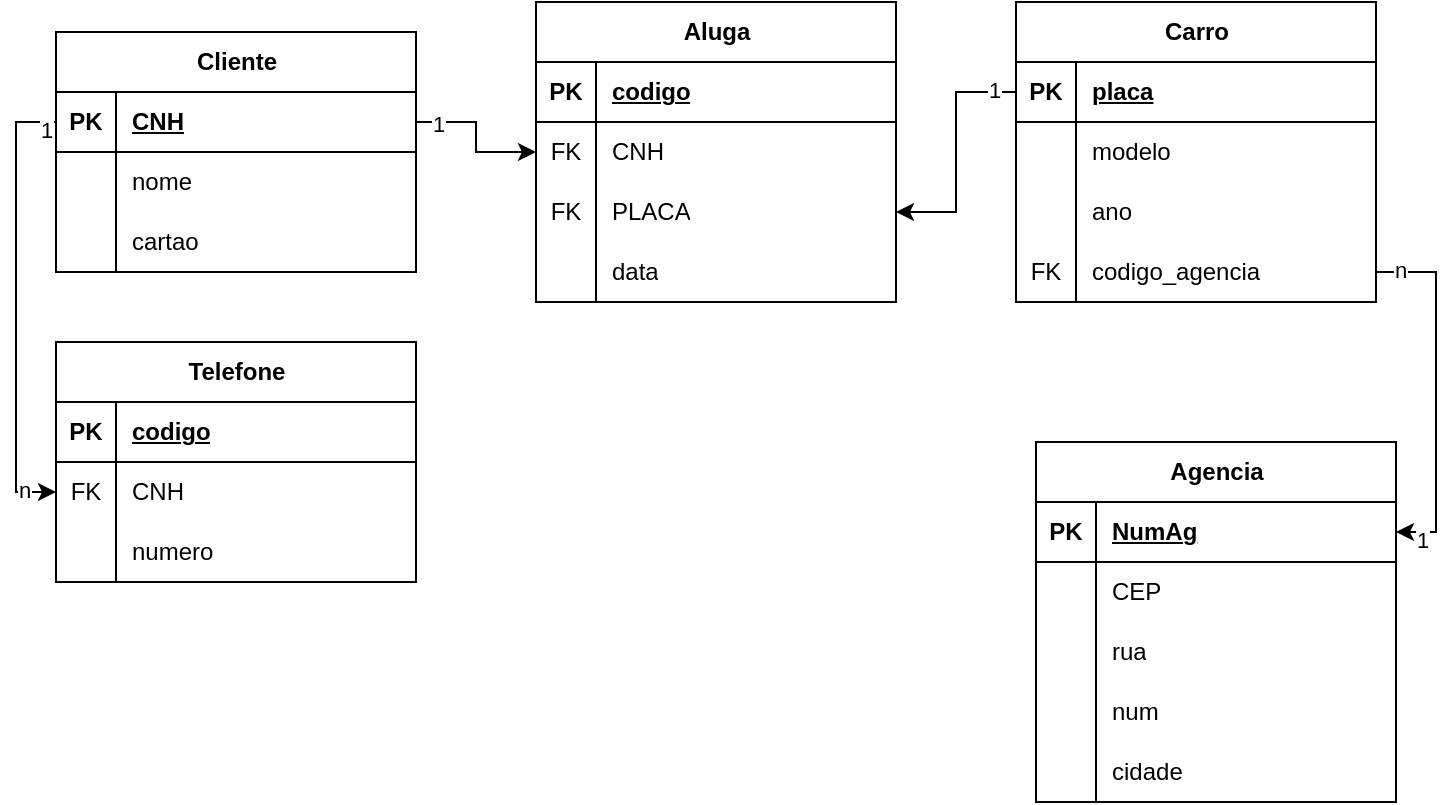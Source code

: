 <mxfile version="22.1.0" type="device">
  <diagram name="Página-1" id="vyab1ezFRUjCSZC3CzAY">
    <mxGraphModel dx="1434" dy="774" grid="1" gridSize="10" guides="1" tooltips="1" connect="1" arrows="1" fold="1" page="1" pageScale="1" pageWidth="827" pageHeight="1169" math="0" shadow="0">
      <root>
        <mxCell id="0" />
        <mxCell id="1" parent="0" />
        <mxCell id="ICl6gu9YvQJ75EccYQux-17" value="Cliente" style="shape=table;startSize=30;container=1;collapsible=1;childLayout=tableLayout;fixedRows=1;rowLines=0;fontStyle=1;align=center;resizeLast=1;html=1;" vertex="1" parent="1">
          <mxGeometry x="70" y="35" width="180" height="120" as="geometry" />
        </mxCell>
        <mxCell id="ICl6gu9YvQJ75EccYQux-18" value="" style="shape=tableRow;horizontal=0;startSize=0;swimlaneHead=0;swimlaneBody=0;fillColor=none;collapsible=0;dropTarget=0;points=[[0,0.5],[1,0.5]];portConstraint=eastwest;top=0;left=0;right=0;bottom=1;" vertex="1" parent="ICl6gu9YvQJ75EccYQux-17">
          <mxGeometry y="30" width="180" height="30" as="geometry" />
        </mxCell>
        <mxCell id="ICl6gu9YvQJ75EccYQux-19" value="PK" style="shape=partialRectangle;connectable=0;fillColor=none;top=0;left=0;bottom=0;right=0;fontStyle=1;overflow=hidden;whiteSpace=wrap;html=1;" vertex="1" parent="ICl6gu9YvQJ75EccYQux-18">
          <mxGeometry width="30" height="30" as="geometry">
            <mxRectangle width="30" height="30" as="alternateBounds" />
          </mxGeometry>
        </mxCell>
        <mxCell id="ICl6gu9YvQJ75EccYQux-20" value="CNH" style="shape=partialRectangle;connectable=0;fillColor=none;top=0;left=0;bottom=0;right=0;align=left;spacingLeft=6;fontStyle=5;overflow=hidden;whiteSpace=wrap;html=1;" vertex="1" parent="ICl6gu9YvQJ75EccYQux-18">
          <mxGeometry x="30" width="150" height="30" as="geometry">
            <mxRectangle width="150" height="30" as="alternateBounds" />
          </mxGeometry>
        </mxCell>
        <mxCell id="ICl6gu9YvQJ75EccYQux-21" value="" style="shape=tableRow;horizontal=0;startSize=0;swimlaneHead=0;swimlaneBody=0;fillColor=none;collapsible=0;dropTarget=0;points=[[0,0.5],[1,0.5]];portConstraint=eastwest;top=0;left=0;right=0;bottom=0;" vertex="1" parent="ICl6gu9YvQJ75EccYQux-17">
          <mxGeometry y="60" width="180" height="30" as="geometry" />
        </mxCell>
        <mxCell id="ICl6gu9YvQJ75EccYQux-22" value="" style="shape=partialRectangle;connectable=0;fillColor=none;top=0;left=0;bottom=0;right=0;editable=1;overflow=hidden;whiteSpace=wrap;html=1;" vertex="1" parent="ICl6gu9YvQJ75EccYQux-21">
          <mxGeometry width="30" height="30" as="geometry">
            <mxRectangle width="30" height="30" as="alternateBounds" />
          </mxGeometry>
        </mxCell>
        <mxCell id="ICl6gu9YvQJ75EccYQux-23" value="nome" style="shape=partialRectangle;connectable=0;fillColor=none;top=0;left=0;bottom=0;right=0;align=left;spacingLeft=6;overflow=hidden;whiteSpace=wrap;html=1;" vertex="1" parent="ICl6gu9YvQJ75EccYQux-21">
          <mxGeometry x="30" width="150" height="30" as="geometry">
            <mxRectangle width="150" height="30" as="alternateBounds" />
          </mxGeometry>
        </mxCell>
        <mxCell id="ICl6gu9YvQJ75EccYQux-24" value="" style="shape=tableRow;horizontal=0;startSize=0;swimlaneHead=0;swimlaneBody=0;fillColor=none;collapsible=0;dropTarget=0;points=[[0,0.5],[1,0.5]];portConstraint=eastwest;top=0;left=0;right=0;bottom=0;" vertex="1" parent="ICl6gu9YvQJ75EccYQux-17">
          <mxGeometry y="90" width="180" height="30" as="geometry" />
        </mxCell>
        <mxCell id="ICl6gu9YvQJ75EccYQux-25" value="" style="shape=partialRectangle;connectable=0;fillColor=none;top=0;left=0;bottom=0;right=0;editable=1;overflow=hidden;whiteSpace=wrap;html=1;" vertex="1" parent="ICl6gu9YvQJ75EccYQux-24">
          <mxGeometry width="30" height="30" as="geometry">
            <mxRectangle width="30" height="30" as="alternateBounds" />
          </mxGeometry>
        </mxCell>
        <mxCell id="ICl6gu9YvQJ75EccYQux-26" value="cartao" style="shape=partialRectangle;connectable=0;fillColor=none;top=0;left=0;bottom=0;right=0;align=left;spacingLeft=6;overflow=hidden;whiteSpace=wrap;html=1;" vertex="1" parent="ICl6gu9YvQJ75EccYQux-24">
          <mxGeometry x="30" width="150" height="30" as="geometry">
            <mxRectangle width="150" height="30" as="alternateBounds" />
          </mxGeometry>
        </mxCell>
        <mxCell id="ICl6gu9YvQJ75EccYQux-30" value="Aluga" style="shape=table;startSize=30;container=1;collapsible=1;childLayout=tableLayout;fixedRows=1;rowLines=0;fontStyle=1;align=center;resizeLast=1;html=1;" vertex="1" parent="1">
          <mxGeometry x="310" y="20" width="180" height="150" as="geometry" />
        </mxCell>
        <mxCell id="ICl6gu9YvQJ75EccYQux-31" value="" style="shape=tableRow;horizontal=0;startSize=0;swimlaneHead=0;swimlaneBody=0;fillColor=none;collapsible=0;dropTarget=0;points=[[0,0.5],[1,0.5]];portConstraint=eastwest;top=0;left=0;right=0;bottom=1;" vertex="1" parent="ICl6gu9YvQJ75EccYQux-30">
          <mxGeometry y="30" width="180" height="30" as="geometry" />
        </mxCell>
        <mxCell id="ICl6gu9YvQJ75EccYQux-32" value="PK" style="shape=partialRectangle;connectable=0;fillColor=none;top=0;left=0;bottom=0;right=0;fontStyle=1;overflow=hidden;whiteSpace=wrap;html=1;" vertex="1" parent="ICl6gu9YvQJ75EccYQux-31">
          <mxGeometry width="30" height="30" as="geometry">
            <mxRectangle width="30" height="30" as="alternateBounds" />
          </mxGeometry>
        </mxCell>
        <mxCell id="ICl6gu9YvQJ75EccYQux-33" value="codigo" style="shape=partialRectangle;connectable=0;fillColor=none;top=0;left=0;bottom=0;right=0;align=left;spacingLeft=6;fontStyle=5;overflow=hidden;whiteSpace=wrap;html=1;" vertex="1" parent="ICl6gu9YvQJ75EccYQux-31">
          <mxGeometry x="30" width="150" height="30" as="geometry">
            <mxRectangle width="150" height="30" as="alternateBounds" />
          </mxGeometry>
        </mxCell>
        <mxCell id="ICl6gu9YvQJ75EccYQux-34" value="" style="shape=tableRow;horizontal=0;startSize=0;swimlaneHead=0;swimlaneBody=0;fillColor=none;collapsible=0;dropTarget=0;points=[[0,0.5],[1,0.5]];portConstraint=eastwest;top=0;left=0;right=0;bottom=0;" vertex="1" parent="ICl6gu9YvQJ75EccYQux-30">
          <mxGeometry y="60" width="180" height="30" as="geometry" />
        </mxCell>
        <mxCell id="ICl6gu9YvQJ75EccYQux-35" value="FK" style="shape=partialRectangle;connectable=0;fillColor=none;top=0;left=0;bottom=0;right=0;editable=1;overflow=hidden;whiteSpace=wrap;html=1;" vertex="1" parent="ICl6gu9YvQJ75EccYQux-34">
          <mxGeometry width="30" height="30" as="geometry">
            <mxRectangle width="30" height="30" as="alternateBounds" />
          </mxGeometry>
        </mxCell>
        <mxCell id="ICl6gu9YvQJ75EccYQux-36" value="CNH" style="shape=partialRectangle;connectable=0;fillColor=none;top=0;left=0;bottom=0;right=0;align=left;spacingLeft=6;overflow=hidden;whiteSpace=wrap;html=1;" vertex="1" parent="ICl6gu9YvQJ75EccYQux-34">
          <mxGeometry x="30" width="150" height="30" as="geometry">
            <mxRectangle width="150" height="30" as="alternateBounds" />
          </mxGeometry>
        </mxCell>
        <mxCell id="ICl6gu9YvQJ75EccYQux-37" value="" style="shape=tableRow;horizontal=0;startSize=0;swimlaneHead=0;swimlaneBody=0;fillColor=none;collapsible=0;dropTarget=0;points=[[0,0.5],[1,0.5]];portConstraint=eastwest;top=0;left=0;right=0;bottom=0;" vertex="1" parent="ICl6gu9YvQJ75EccYQux-30">
          <mxGeometry y="90" width="180" height="30" as="geometry" />
        </mxCell>
        <mxCell id="ICl6gu9YvQJ75EccYQux-38" value="FK" style="shape=partialRectangle;connectable=0;fillColor=none;top=0;left=0;bottom=0;right=0;editable=1;overflow=hidden;whiteSpace=wrap;html=1;" vertex="1" parent="ICl6gu9YvQJ75EccYQux-37">
          <mxGeometry width="30" height="30" as="geometry">
            <mxRectangle width="30" height="30" as="alternateBounds" />
          </mxGeometry>
        </mxCell>
        <mxCell id="ICl6gu9YvQJ75EccYQux-39" value="PLACA" style="shape=partialRectangle;connectable=0;fillColor=none;top=0;left=0;bottom=0;right=0;align=left;spacingLeft=6;overflow=hidden;whiteSpace=wrap;html=1;" vertex="1" parent="ICl6gu9YvQJ75EccYQux-37">
          <mxGeometry x="30" width="150" height="30" as="geometry">
            <mxRectangle width="150" height="30" as="alternateBounds" />
          </mxGeometry>
        </mxCell>
        <mxCell id="ICl6gu9YvQJ75EccYQux-82" style="shape=tableRow;horizontal=0;startSize=0;swimlaneHead=0;swimlaneBody=0;fillColor=none;collapsible=0;dropTarget=0;points=[[0,0.5],[1,0.5]];portConstraint=eastwest;top=0;left=0;right=0;bottom=0;" vertex="1" parent="ICl6gu9YvQJ75EccYQux-30">
          <mxGeometry y="120" width="180" height="30" as="geometry" />
        </mxCell>
        <mxCell id="ICl6gu9YvQJ75EccYQux-83" style="shape=partialRectangle;connectable=0;fillColor=none;top=0;left=0;bottom=0;right=0;editable=1;overflow=hidden;whiteSpace=wrap;html=1;" vertex="1" parent="ICl6gu9YvQJ75EccYQux-82">
          <mxGeometry width="30" height="30" as="geometry">
            <mxRectangle width="30" height="30" as="alternateBounds" />
          </mxGeometry>
        </mxCell>
        <mxCell id="ICl6gu9YvQJ75EccYQux-84" value="data" style="shape=partialRectangle;connectable=0;fillColor=none;top=0;left=0;bottom=0;right=0;align=left;spacingLeft=6;overflow=hidden;whiteSpace=wrap;html=1;" vertex="1" parent="ICl6gu9YvQJ75EccYQux-82">
          <mxGeometry x="30" width="150" height="30" as="geometry">
            <mxRectangle width="150" height="30" as="alternateBounds" />
          </mxGeometry>
        </mxCell>
        <mxCell id="ICl6gu9YvQJ75EccYQux-43" value="Carro" style="shape=table;startSize=30;container=1;collapsible=1;childLayout=tableLayout;fixedRows=1;rowLines=0;fontStyle=1;align=center;resizeLast=1;html=1;" vertex="1" parent="1">
          <mxGeometry x="550" y="20" width="180" height="150" as="geometry" />
        </mxCell>
        <mxCell id="ICl6gu9YvQJ75EccYQux-44" value="" style="shape=tableRow;horizontal=0;startSize=0;swimlaneHead=0;swimlaneBody=0;fillColor=none;collapsible=0;dropTarget=0;points=[[0,0.5],[1,0.5]];portConstraint=eastwest;top=0;left=0;right=0;bottom=1;" vertex="1" parent="ICl6gu9YvQJ75EccYQux-43">
          <mxGeometry y="30" width="180" height="30" as="geometry" />
        </mxCell>
        <mxCell id="ICl6gu9YvQJ75EccYQux-45" value="PK" style="shape=partialRectangle;connectable=0;fillColor=none;top=0;left=0;bottom=0;right=0;fontStyle=1;overflow=hidden;whiteSpace=wrap;html=1;" vertex="1" parent="ICl6gu9YvQJ75EccYQux-44">
          <mxGeometry width="30" height="30" as="geometry">
            <mxRectangle width="30" height="30" as="alternateBounds" />
          </mxGeometry>
        </mxCell>
        <mxCell id="ICl6gu9YvQJ75EccYQux-46" value="placa" style="shape=partialRectangle;connectable=0;fillColor=none;top=0;left=0;bottom=0;right=0;align=left;spacingLeft=6;fontStyle=5;overflow=hidden;whiteSpace=wrap;html=1;" vertex="1" parent="ICl6gu9YvQJ75EccYQux-44">
          <mxGeometry x="30" width="150" height="30" as="geometry">
            <mxRectangle width="150" height="30" as="alternateBounds" />
          </mxGeometry>
        </mxCell>
        <mxCell id="ICl6gu9YvQJ75EccYQux-47" value="" style="shape=tableRow;horizontal=0;startSize=0;swimlaneHead=0;swimlaneBody=0;fillColor=none;collapsible=0;dropTarget=0;points=[[0,0.5],[1,0.5]];portConstraint=eastwest;top=0;left=0;right=0;bottom=0;" vertex="1" parent="ICl6gu9YvQJ75EccYQux-43">
          <mxGeometry y="60" width="180" height="30" as="geometry" />
        </mxCell>
        <mxCell id="ICl6gu9YvQJ75EccYQux-48" value="" style="shape=partialRectangle;connectable=0;fillColor=none;top=0;left=0;bottom=0;right=0;editable=1;overflow=hidden;whiteSpace=wrap;html=1;" vertex="1" parent="ICl6gu9YvQJ75EccYQux-47">
          <mxGeometry width="30" height="30" as="geometry">
            <mxRectangle width="30" height="30" as="alternateBounds" />
          </mxGeometry>
        </mxCell>
        <mxCell id="ICl6gu9YvQJ75EccYQux-49" value="modelo" style="shape=partialRectangle;connectable=0;fillColor=none;top=0;left=0;bottom=0;right=0;align=left;spacingLeft=6;overflow=hidden;whiteSpace=wrap;html=1;" vertex="1" parent="ICl6gu9YvQJ75EccYQux-47">
          <mxGeometry x="30" width="150" height="30" as="geometry">
            <mxRectangle width="150" height="30" as="alternateBounds" />
          </mxGeometry>
        </mxCell>
        <mxCell id="ICl6gu9YvQJ75EccYQux-50" value="" style="shape=tableRow;horizontal=0;startSize=0;swimlaneHead=0;swimlaneBody=0;fillColor=none;collapsible=0;dropTarget=0;points=[[0,0.5],[1,0.5]];portConstraint=eastwest;top=0;left=0;right=0;bottom=0;" vertex="1" parent="ICl6gu9YvQJ75EccYQux-43">
          <mxGeometry y="90" width="180" height="30" as="geometry" />
        </mxCell>
        <mxCell id="ICl6gu9YvQJ75EccYQux-51" value="" style="shape=partialRectangle;connectable=0;fillColor=none;top=0;left=0;bottom=0;right=0;editable=1;overflow=hidden;whiteSpace=wrap;html=1;" vertex="1" parent="ICl6gu9YvQJ75EccYQux-50">
          <mxGeometry width="30" height="30" as="geometry">
            <mxRectangle width="30" height="30" as="alternateBounds" />
          </mxGeometry>
        </mxCell>
        <mxCell id="ICl6gu9YvQJ75EccYQux-52" value="ano" style="shape=partialRectangle;connectable=0;fillColor=none;top=0;left=0;bottom=0;right=0;align=left;spacingLeft=6;overflow=hidden;whiteSpace=wrap;html=1;" vertex="1" parent="ICl6gu9YvQJ75EccYQux-50">
          <mxGeometry x="30" width="150" height="30" as="geometry">
            <mxRectangle width="150" height="30" as="alternateBounds" />
          </mxGeometry>
        </mxCell>
        <mxCell id="ICl6gu9YvQJ75EccYQux-53" value="" style="shape=tableRow;horizontal=0;startSize=0;swimlaneHead=0;swimlaneBody=0;fillColor=none;collapsible=0;dropTarget=0;points=[[0,0.5],[1,0.5]];portConstraint=eastwest;top=0;left=0;right=0;bottom=0;" vertex="1" parent="ICl6gu9YvQJ75EccYQux-43">
          <mxGeometry y="120" width="180" height="30" as="geometry" />
        </mxCell>
        <mxCell id="ICl6gu9YvQJ75EccYQux-54" value="FK" style="shape=partialRectangle;connectable=0;fillColor=none;top=0;left=0;bottom=0;right=0;editable=1;overflow=hidden;whiteSpace=wrap;html=1;" vertex="1" parent="ICl6gu9YvQJ75EccYQux-53">
          <mxGeometry width="30" height="30" as="geometry">
            <mxRectangle width="30" height="30" as="alternateBounds" />
          </mxGeometry>
        </mxCell>
        <mxCell id="ICl6gu9YvQJ75EccYQux-55" value="codigo_agencia" style="shape=partialRectangle;connectable=0;fillColor=none;top=0;left=0;bottom=0;right=0;align=left;spacingLeft=6;overflow=hidden;whiteSpace=wrap;html=1;" vertex="1" parent="ICl6gu9YvQJ75EccYQux-53">
          <mxGeometry x="30" width="150" height="30" as="geometry">
            <mxRectangle width="150" height="30" as="alternateBounds" />
          </mxGeometry>
        </mxCell>
        <mxCell id="ICl6gu9YvQJ75EccYQux-56" value="Agencia" style="shape=table;startSize=30;container=1;collapsible=1;childLayout=tableLayout;fixedRows=1;rowLines=0;fontStyle=1;align=center;resizeLast=1;html=1;" vertex="1" parent="1">
          <mxGeometry x="560" y="240" width="180" height="180" as="geometry" />
        </mxCell>
        <mxCell id="ICl6gu9YvQJ75EccYQux-57" value="" style="shape=tableRow;horizontal=0;startSize=0;swimlaneHead=0;swimlaneBody=0;fillColor=none;collapsible=0;dropTarget=0;points=[[0,0.5],[1,0.5]];portConstraint=eastwest;top=0;left=0;right=0;bottom=1;" vertex="1" parent="ICl6gu9YvQJ75EccYQux-56">
          <mxGeometry y="30" width="180" height="30" as="geometry" />
        </mxCell>
        <mxCell id="ICl6gu9YvQJ75EccYQux-58" value="PK" style="shape=partialRectangle;connectable=0;fillColor=none;top=0;left=0;bottom=0;right=0;fontStyle=1;overflow=hidden;whiteSpace=wrap;html=1;" vertex="1" parent="ICl6gu9YvQJ75EccYQux-57">
          <mxGeometry width="30" height="30" as="geometry">
            <mxRectangle width="30" height="30" as="alternateBounds" />
          </mxGeometry>
        </mxCell>
        <mxCell id="ICl6gu9YvQJ75EccYQux-59" value="NumAg" style="shape=partialRectangle;connectable=0;fillColor=none;top=0;left=0;bottom=0;right=0;align=left;spacingLeft=6;fontStyle=5;overflow=hidden;whiteSpace=wrap;html=1;" vertex="1" parent="ICl6gu9YvQJ75EccYQux-57">
          <mxGeometry x="30" width="150" height="30" as="geometry">
            <mxRectangle width="150" height="30" as="alternateBounds" />
          </mxGeometry>
        </mxCell>
        <mxCell id="ICl6gu9YvQJ75EccYQux-60" value="" style="shape=tableRow;horizontal=0;startSize=0;swimlaneHead=0;swimlaneBody=0;fillColor=none;collapsible=0;dropTarget=0;points=[[0,0.5],[1,0.5]];portConstraint=eastwest;top=0;left=0;right=0;bottom=0;" vertex="1" parent="ICl6gu9YvQJ75EccYQux-56">
          <mxGeometry y="60" width="180" height="30" as="geometry" />
        </mxCell>
        <mxCell id="ICl6gu9YvQJ75EccYQux-61" value="" style="shape=partialRectangle;connectable=0;fillColor=none;top=0;left=0;bottom=0;right=0;editable=1;overflow=hidden;whiteSpace=wrap;html=1;" vertex="1" parent="ICl6gu9YvQJ75EccYQux-60">
          <mxGeometry width="30" height="30" as="geometry">
            <mxRectangle width="30" height="30" as="alternateBounds" />
          </mxGeometry>
        </mxCell>
        <mxCell id="ICl6gu9YvQJ75EccYQux-62" value="CEP" style="shape=partialRectangle;connectable=0;fillColor=none;top=0;left=0;bottom=0;right=0;align=left;spacingLeft=6;overflow=hidden;whiteSpace=wrap;html=1;" vertex="1" parent="ICl6gu9YvQJ75EccYQux-60">
          <mxGeometry x="30" width="150" height="30" as="geometry">
            <mxRectangle width="150" height="30" as="alternateBounds" />
          </mxGeometry>
        </mxCell>
        <mxCell id="ICl6gu9YvQJ75EccYQux-63" value="" style="shape=tableRow;horizontal=0;startSize=0;swimlaneHead=0;swimlaneBody=0;fillColor=none;collapsible=0;dropTarget=0;points=[[0,0.5],[1,0.5]];portConstraint=eastwest;top=0;left=0;right=0;bottom=0;" vertex="1" parent="ICl6gu9YvQJ75EccYQux-56">
          <mxGeometry y="90" width="180" height="30" as="geometry" />
        </mxCell>
        <mxCell id="ICl6gu9YvQJ75EccYQux-64" value="" style="shape=partialRectangle;connectable=0;fillColor=none;top=0;left=0;bottom=0;right=0;editable=1;overflow=hidden;whiteSpace=wrap;html=1;" vertex="1" parent="ICl6gu9YvQJ75EccYQux-63">
          <mxGeometry width="30" height="30" as="geometry">
            <mxRectangle width="30" height="30" as="alternateBounds" />
          </mxGeometry>
        </mxCell>
        <mxCell id="ICl6gu9YvQJ75EccYQux-65" value="rua" style="shape=partialRectangle;connectable=0;fillColor=none;top=0;left=0;bottom=0;right=0;align=left;spacingLeft=6;overflow=hidden;whiteSpace=wrap;html=1;" vertex="1" parent="ICl6gu9YvQJ75EccYQux-63">
          <mxGeometry x="30" width="150" height="30" as="geometry">
            <mxRectangle width="150" height="30" as="alternateBounds" />
          </mxGeometry>
        </mxCell>
        <mxCell id="ICl6gu9YvQJ75EccYQux-66" value="" style="shape=tableRow;horizontal=0;startSize=0;swimlaneHead=0;swimlaneBody=0;fillColor=none;collapsible=0;dropTarget=0;points=[[0,0.5],[1,0.5]];portConstraint=eastwest;top=0;left=0;right=0;bottom=0;" vertex="1" parent="ICl6gu9YvQJ75EccYQux-56">
          <mxGeometry y="120" width="180" height="30" as="geometry" />
        </mxCell>
        <mxCell id="ICl6gu9YvQJ75EccYQux-67" value="" style="shape=partialRectangle;connectable=0;fillColor=none;top=0;left=0;bottom=0;right=0;editable=1;overflow=hidden;whiteSpace=wrap;html=1;" vertex="1" parent="ICl6gu9YvQJ75EccYQux-66">
          <mxGeometry width="30" height="30" as="geometry">
            <mxRectangle width="30" height="30" as="alternateBounds" />
          </mxGeometry>
        </mxCell>
        <mxCell id="ICl6gu9YvQJ75EccYQux-68" value="num" style="shape=partialRectangle;connectable=0;fillColor=none;top=0;left=0;bottom=0;right=0;align=left;spacingLeft=6;overflow=hidden;whiteSpace=wrap;html=1;" vertex="1" parent="ICl6gu9YvQJ75EccYQux-66">
          <mxGeometry x="30" width="150" height="30" as="geometry">
            <mxRectangle width="150" height="30" as="alternateBounds" />
          </mxGeometry>
        </mxCell>
        <mxCell id="ICl6gu9YvQJ75EccYQux-87" style="shape=tableRow;horizontal=0;startSize=0;swimlaneHead=0;swimlaneBody=0;fillColor=none;collapsible=0;dropTarget=0;points=[[0,0.5],[1,0.5]];portConstraint=eastwest;top=0;left=0;right=0;bottom=0;" vertex="1" parent="ICl6gu9YvQJ75EccYQux-56">
          <mxGeometry y="150" width="180" height="30" as="geometry" />
        </mxCell>
        <mxCell id="ICl6gu9YvQJ75EccYQux-88" style="shape=partialRectangle;connectable=0;fillColor=none;top=0;left=0;bottom=0;right=0;editable=1;overflow=hidden;whiteSpace=wrap;html=1;" vertex="1" parent="ICl6gu9YvQJ75EccYQux-87">
          <mxGeometry width="30" height="30" as="geometry">
            <mxRectangle width="30" height="30" as="alternateBounds" />
          </mxGeometry>
        </mxCell>
        <mxCell id="ICl6gu9YvQJ75EccYQux-89" value="cidade" style="shape=partialRectangle;connectable=0;fillColor=none;top=0;left=0;bottom=0;right=0;align=left;spacingLeft=6;overflow=hidden;whiteSpace=wrap;html=1;" vertex="1" parent="ICl6gu9YvQJ75EccYQux-87">
          <mxGeometry x="30" width="150" height="30" as="geometry">
            <mxRectangle width="150" height="30" as="alternateBounds" />
          </mxGeometry>
        </mxCell>
        <mxCell id="ICl6gu9YvQJ75EccYQux-69" value="Telefone" style="shape=table;startSize=30;container=1;collapsible=1;childLayout=tableLayout;fixedRows=1;rowLines=0;fontStyle=1;align=center;resizeLast=1;html=1;" vertex="1" parent="1">
          <mxGeometry x="70" y="190" width="180" height="120" as="geometry" />
        </mxCell>
        <mxCell id="ICl6gu9YvQJ75EccYQux-70" value="" style="shape=tableRow;horizontal=0;startSize=0;swimlaneHead=0;swimlaneBody=0;fillColor=none;collapsible=0;dropTarget=0;points=[[0,0.5],[1,0.5]];portConstraint=eastwest;top=0;left=0;right=0;bottom=1;" vertex="1" parent="ICl6gu9YvQJ75EccYQux-69">
          <mxGeometry y="30" width="180" height="30" as="geometry" />
        </mxCell>
        <mxCell id="ICl6gu9YvQJ75EccYQux-71" value="PK" style="shape=partialRectangle;connectable=0;fillColor=none;top=0;left=0;bottom=0;right=0;fontStyle=1;overflow=hidden;whiteSpace=wrap;html=1;" vertex="1" parent="ICl6gu9YvQJ75EccYQux-70">
          <mxGeometry width="30" height="30" as="geometry">
            <mxRectangle width="30" height="30" as="alternateBounds" />
          </mxGeometry>
        </mxCell>
        <mxCell id="ICl6gu9YvQJ75EccYQux-72" value="codigo" style="shape=partialRectangle;connectable=0;fillColor=none;top=0;left=0;bottom=0;right=0;align=left;spacingLeft=6;fontStyle=5;overflow=hidden;whiteSpace=wrap;html=1;" vertex="1" parent="ICl6gu9YvQJ75EccYQux-70">
          <mxGeometry x="30" width="150" height="30" as="geometry">
            <mxRectangle width="150" height="30" as="alternateBounds" />
          </mxGeometry>
        </mxCell>
        <mxCell id="ICl6gu9YvQJ75EccYQux-73" value="" style="shape=tableRow;horizontal=0;startSize=0;swimlaneHead=0;swimlaneBody=0;fillColor=none;collapsible=0;dropTarget=0;points=[[0,0.5],[1,0.5]];portConstraint=eastwest;top=0;left=0;right=0;bottom=0;" vertex="1" parent="ICl6gu9YvQJ75EccYQux-69">
          <mxGeometry y="60" width="180" height="30" as="geometry" />
        </mxCell>
        <mxCell id="ICl6gu9YvQJ75EccYQux-74" value="FK" style="shape=partialRectangle;connectable=0;fillColor=none;top=0;left=0;bottom=0;right=0;editable=1;overflow=hidden;whiteSpace=wrap;html=1;" vertex="1" parent="ICl6gu9YvQJ75EccYQux-73">
          <mxGeometry width="30" height="30" as="geometry">
            <mxRectangle width="30" height="30" as="alternateBounds" />
          </mxGeometry>
        </mxCell>
        <mxCell id="ICl6gu9YvQJ75EccYQux-75" value="CNH" style="shape=partialRectangle;connectable=0;fillColor=none;top=0;left=0;bottom=0;right=0;align=left;spacingLeft=6;overflow=hidden;whiteSpace=wrap;html=1;" vertex="1" parent="ICl6gu9YvQJ75EccYQux-73">
          <mxGeometry x="30" width="150" height="30" as="geometry">
            <mxRectangle width="150" height="30" as="alternateBounds" />
          </mxGeometry>
        </mxCell>
        <mxCell id="ICl6gu9YvQJ75EccYQux-76" value="" style="shape=tableRow;horizontal=0;startSize=0;swimlaneHead=0;swimlaneBody=0;fillColor=none;collapsible=0;dropTarget=0;points=[[0,0.5],[1,0.5]];portConstraint=eastwest;top=0;left=0;right=0;bottom=0;" vertex="1" parent="ICl6gu9YvQJ75EccYQux-69">
          <mxGeometry y="90" width="180" height="30" as="geometry" />
        </mxCell>
        <mxCell id="ICl6gu9YvQJ75EccYQux-77" value="" style="shape=partialRectangle;connectable=0;fillColor=none;top=0;left=0;bottom=0;right=0;editable=1;overflow=hidden;whiteSpace=wrap;html=1;" vertex="1" parent="ICl6gu9YvQJ75EccYQux-76">
          <mxGeometry width="30" height="30" as="geometry">
            <mxRectangle width="30" height="30" as="alternateBounds" />
          </mxGeometry>
        </mxCell>
        <mxCell id="ICl6gu9YvQJ75EccYQux-78" value="numero" style="shape=partialRectangle;connectable=0;fillColor=none;top=0;left=0;bottom=0;right=0;align=left;spacingLeft=6;overflow=hidden;whiteSpace=wrap;html=1;" vertex="1" parent="ICl6gu9YvQJ75EccYQux-76">
          <mxGeometry x="30" width="150" height="30" as="geometry">
            <mxRectangle width="150" height="30" as="alternateBounds" />
          </mxGeometry>
        </mxCell>
        <mxCell id="ICl6gu9YvQJ75EccYQux-85" style="edgeStyle=orthogonalEdgeStyle;rounded=0;orthogonalLoop=1;jettySize=auto;html=1;" edge="1" parent="1" source="ICl6gu9YvQJ75EccYQux-18" target="ICl6gu9YvQJ75EccYQux-34">
          <mxGeometry relative="1" as="geometry" />
        </mxCell>
        <mxCell id="ICl6gu9YvQJ75EccYQux-101" value="1" style="edgeLabel;html=1;align=center;verticalAlign=middle;resizable=0;points=[];" vertex="1" connectable="0" parent="ICl6gu9YvQJ75EccYQux-85">
          <mxGeometry x="-0.707" y="-1" relative="1" as="geometry">
            <mxPoint as="offset" />
          </mxGeometry>
        </mxCell>
        <mxCell id="ICl6gu9YvQJ75EccYQux-86" style="edgeStyle=orthogonalEdgeStyle;rounded=0;orthogonalLoop=1;jettySize=auto;html=1;entryX=1;entryY=0.5;entryDx=0;entryDy=0;" edge="1" parent="1" source="ICl6gu9YvQJ75EccYQux-53" target="ICl6gu9YvQJ75EccYQux-57">
          <mxGeometry relative="1" as="geometry" />
        </mxCell>
        <mxCell id="ICl6gu9YvQJ75EccYQux-103" value="n" style="edgeLabel;html=1;align=center;verticalAlign=middle;resizable=0;points=[];" vertex="1" connectable="0" parent="ICl6gu9YvQJ75EccYQux-86">
          <mxGeometry x="-0.867" y="1" relative="1" as="geometry">
            <mxPoint as="offset" />
          </mxGeometry>
        </mxCell>
        <mxCell id="ICl6gu9YvQJ75EccYQux-104" value="1" style="edgeLabel;html=1;align=center;verticalAlign=middle;resizable=0;points=[];" vertex="1" connectable="0" parent="ICl6gu9YvQJ75EccYQux-86">
          <mxGeometry x="0.856" y="4" relative="1" as="geometry">
            <mxPoint as="offset" />
          </mxGeometry>
        </mxCell>
        <mxCell id="ICl6gu9YvQJ75EccYQux-90" style="edgeStyle=orthogonalEdgeStyle;rounded=0;orthogonalLoop=1;jettySize=auto;html=1;" edge="1" parent="1" source="ICl6gu9YvQJ75EccYQux-44" target="ICl6gu9YvQJ75EccYQux-37">
          <mxGeometry relative="1" as="geometry" />
        </mxCell>
        <mxCell id="ICl6gu9YvQJ75EccYQux-102" value="1" style="edgeLabel;html=1;align=center;verticalAlign=middle;resizable=0;points=[];" vertex="1" connectable="0" parent="ICl6gu9YvQJ75EccYQux-90">
          <mxGeometry x="-0.817" y="-1" relative="1" as="geometry">
            <mxPoint as="offset" />
          </mxGeometry>
        </mxCell>
        <mxCell id="ICl6gu9YvQJ75EccYQux-94" style="edgeStyle=orthogonalEdgeStyle;rounded=0;orthogonalLoop=1;jettySize=auto;html=1;entryX=0;entryY=0.5;entryDx=0;entryDy=0;" edge="1" parent="1" source="ICl6gu9YvQJ75EccYQux-18" target="ICl6gu9YvQJ75EccYQux-73">
          <mxGeometry relative="1" as="geometry" />
        </mxCell>
        <mxCell id="ICl6gu9YvQJ75EccYQux-99" value="n" style="edgeLabel;html=1;align=center;verticalAlign=middle;resizable=0;points=[];" vertex="1" connectable="0" parent="ICl6gu9YvQJ75EccYQux-94">
          <mxGeometry x="0.858" y="1" relative="1" as="geometry">
            <mxPoint as="offset" />
          </mxGeometry>
        </mxCell>
        <mxCell id="ICl6gu9YvQJ75EccYQux-100" value="1" style="edgeLabel;html=1;align=center;verticalAlign=middle;resizable=0;points=[];" vertex="1" connectable="0" parent="ICl6gu9YvQJ75EccYQux-94">
          <mxGeometry x="-0.956" y="4" relative="1" as="geometry">
            <mxPoint as="offset" />
          </mxGeometry>
        </mxCell>
      </root>
    </mxGraphModel>
  </diagram>
</mxfile>
